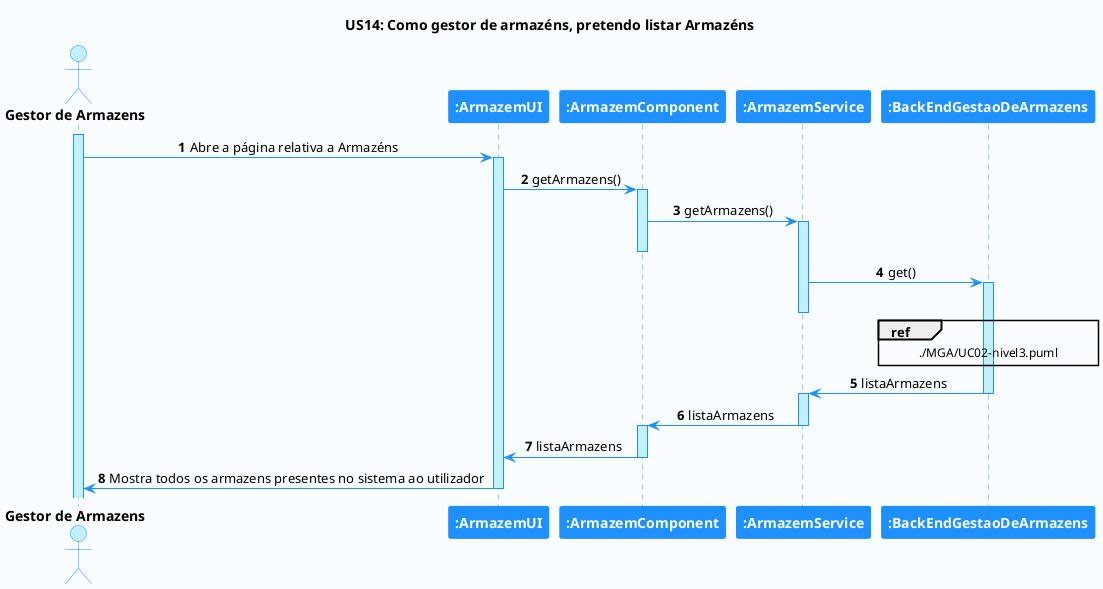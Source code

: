 @startuml Listar Armazens

'-Style----------------------------------------------------------------------------------------------------------------

autonumber

skinparam DefaultTextAlignment center

skinparam BackgroundColor #fafdff

skinparam sequence {
    LifeLineBorderColor DodgerBlue
    LifeLineBackgroundColor APPLICATION

    ActorBackgroundColor APPLICATION
    ActorBorderColor DodgerBlue

    BackgroundColor #FFFFFF
    ArrowColor DodgerBlue
    BorderColor DodgerBlue

    ParticipantBackgroundColor DodgerBlue
    ParticipantFontColor #FFFFFF
    ParticipantBorderColor DodgerBlue

    GroupBorderColor #082642
    GroupBackgroundColor APPLICATION
}

skinparam note {
    LifeLineBorderColor DodgerBlue
    LifeLineBackgroundColor APPLICATION

    ActorBackgroundColor APPLICATION
    ActorBorderColor DodgerBlue

    BackgroundColor #FFFFFF
    ArrowColor DodgerBlue
    BorderColor DodgerBlue

    ParticipantBackgroundColor DodgerBlue
    ParticipantFontColor #FFFFFF
    ParticipantBorderColor DodgerBlue

    GroupBorderColor #082642
    GroupBackgroundColor APPLICATION
}

'-Title----------------------------------------------------------------------------------------------------------------

title US14: Como gestor de armazéns, pretendo listar Armazéns

'-Actors/Participants--------------------------------------------------------------------------------------------------

actor "<b>Gestor de Armazens" as A
participant "<b>:ArmazemUI" as CU
participant "<b>:ArmazemComponent" as CC
participant "<b>:ArmazemService" as CS
participant "<b>:BackEndGestaoDeArmazens" as AL


'-Associations---------------------------------------------------------------------------------------------------------

activate A

A -> CU: Abre a página relativa a Armazéns
activate CU
CU -> CC: getArmazens()
activate CC
CC -> CS : getArmazens()
activate CS
deactivate CC
CS -> AL : get()

ref over AL
 ./MGA/UC02-nivel3.puml
end ref
activate AL
deactivate CS
AL -> CS : listaArmazens
deactivate AL
activate CS
CS -> CC : listaArmazens
deactivate CS
activate CC
CC -> CU : listaArmazens
deactivate CC
CU -> A: Mostra todos os armazens presentes no sistema ao utilizador

deactivate CU

'----------------------------------------------------------------------------------------------------------------------

@enduml